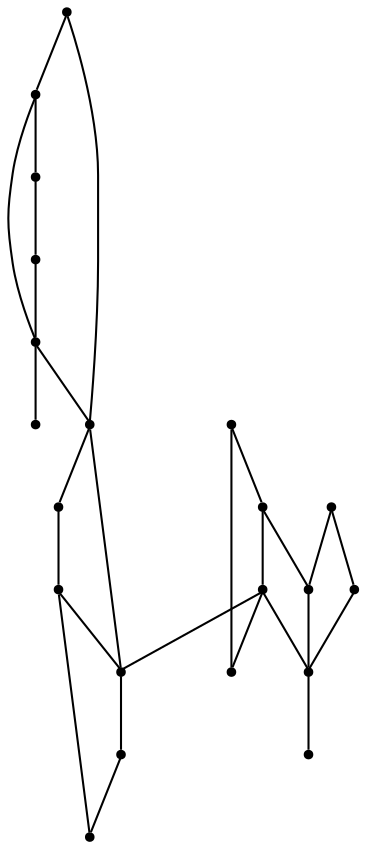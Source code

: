 graph {
  node [shape=point,comment="{\"directed\":false,\"doi\":\"10.1007/978-3-031-22203-0_12\",\"figure\":\"9 (6)\"}"]

  v0 [pos="1426.2010928317272,2272.3212747671364"]
  v1 [pos="1379.6447374315808,2272.3212747671364"]
  v2 [pos="1425.10304803492,2316.81736059982"]
  v3 [pos="1380.2135676220973,2235.556428359229"]
  v4 [pos="1236.1855471826752,2269.471785516059"]
  v5 [pos="1378.5456434258815,2316.81736059982"]
  v6 [pos="1344.4944272791602,2142.0281689223975"]
  v7 [pos="1295.988673551858,2142.1061909546893"]
  v8 [pos="1344.1975011627198,2180.046200507495"]
  v9 [pos="1295.699091897662,2180.168098010269"]
  v10 [pos="1342.9316783258166,2086.929543853896"]
  v11 [pos="1294.4343182696502,2087.0522679959695"]
  v12 [pos="1342.3012945469684,2040.3683858771892"]
  v13 [pos="1293.8030124587456,2040.491364369816"]
  v14 [pos="1236.7678581177438,2088.000359684213"]
  v15 [pos="1264.3660262538551,2142.6718029980784"]
  v16 [pos="1236.0625671828477,2048.5945914791137"]
  v17 [pos="1189.628142573637,2269.471785516059"]
  v18 [pos="1189.506211782701,2048.594591479113"]
  v19 [pos="1235.093606873967,2313.9565527491104"]
  v20 [pos="1190.2135375469638,2088.000359684213"]

  v0 -- v1 [id="-1",pos="1426.2010928317272,2272.3212747671364 1379.6447374315808,2272.3212747671364 1379.6447374315808,2272.3212747671364 1379.6447374315808,2272.3212747671364"]
  v17 -- v20 [id="-2",pos="1189.628142573637,2269.471785516059 1190.2135375469638,2088.000359684213 1190.2135375469638,2088.000359684213 1190.2135375469638,2088.000359684213"]
  v20 -- v18 [id="-3",pos="1190.2135375469638,2088.000359684213 1189.506211782701,2048.594591479113 1189.506211782701,2048.594591479113 1189.506211782701,2048.594591479113"]
  v20 -- v14 [id="-4",pos="1190.2135375469638,2088.000359684213 1236.7678581177438,2088.000359684213 1236.7678581177438,2088.000359684213 1236.7678581177438,2088.000359684213"]
  v19 -- v5 [id="-5",pos="1235.093606873967,2313.9565527491104 1378.5456434258815,2316.81736059982 1378.5456434258815,2316.81736059982 1378.5456434258815,2316.81736059982"]
  v19 -- v4 [id="-6",pos="1235.093606873967,2313.9565527491104 1236.1855471826752,2269.471785516059 1236.1855471826752,2269.471785516059 1236.1855471826752,2269.471785516059"]
  v16 -- v18 [id="-7",pos="1236.0625671828477,2048.5945914791137 1189.506211782701,2048.594591479113 1189.506211782701,2048.594591479113 1189.506211782701,2048.594591479113"]
  v4 -- v17 [id="-8",pos="1236.1855471826752,2269.471785516059 1189.628142573637,2269.471785516059 1189.628142573637,2269.471785516059 1189.628142573637,2269.471785516059"]
  v4 -- v14 [id="-9",pos="1236.1855471826752,2269.471785516059 1236.7678581177438,2088.000359684213 1236.7678581177438,2088.000359684213 1236.7678581177438,2088.000359684213"]
  v14 -- v16 [id="-10",pos="1236.7678581177438,2088.000359684213 1236.0625671828477,2048.5945914791137 1236.0625671828477,2048.5945914791137 1236.0625671828477,2048.5945914791137"]
  v2 -- v0 [id="-11",pos="1425.10304803492,2316.81736059982 1426.2010928317272,2272.3212747671364 1426.2010928317272,2272.3212747671364 1426.2010928317272,2272.3212747671364"]
  v7 -- v15 [id="-12",pos="1295.988673551858,2142.1061909546893 1264.3660262538551,2142.6718029980784 1264.3660262538551,2142.6718029980784 1264.3660262538551,2142.6718029980784"]
  v11 -- v14 [id="-14",pos="1294.4343182696502,2087.0522679959695 1236.7678581177438,2088.000359684213 1236.7678581177438,2088.000359684213 1236.7678581177438,2088.000359684213"]
  v11 -- v7 [id="-15",pos="1294.4343182696502,2087.0522679959695 1295.0646066658721,2133.6101830031193 1295.0646066658721,2133.6101830031193 1295.0646066658721,2133.6101830031193 1295.988673551858,2142.1061909546893 1295.988673551858,2142.1061909546893 1295.988673551858,2142.1061909546893"]
  v11 -- v13 [id="-16",pos="1294.4343182696502,2087.0522679959695 1293.8030124587456,2040.491364369816 1293.8030124587456,2040.491364369816 1293.8030124587456,2040.491364369816"]
  v9 -- v7 [id="-17",pos="1295.699091897662,2180.168098010269 1295.988673551858,2142.1061909546893 1295.988673551858,2142.1061909546893 1295.988673551858,2142.1061909546893"]
  v12 -- v13 [id="-18",pos="1342.3012945469684,2040.3683858771892 1293.8030124587456,2040.491364369816 1293.8030124587456,2040.491364369816 1293.8030124587456,2040.491364369816"]
  v12 -- v10 [id="-19",pos="1342.3012945469684,2040.3683858771892 1342.9316783258166,2086.929543853896 1342.9316783258166,2086.929543853896 1342.9316783258166,2086.929543853896"]
  v10 -- v11 [id="-20",pos="1342.9316783258166,2086.929543853896 1294.4343182696502,2087.0522679959695 1294.4343182696502,2087.0522679959695 1294.4343182696502,2087.0522679959695"]
  v10 -- v6 [id="-21",pos="1342.9316783258166,2086.929543853896 1343.5640015514045,2133.485296881341 1343.5640015514045,2133.485296881341 1343.5640015514045,2133.485296881341 1344.4944272791602,2142.0281689223975 1344.4944272791602,2142.0281689223975 1344.4944272791602,2142.0281689223975"]
  v8 -- v9 [id="-22",pos="1344.1975011627198,2180.046200507495 1295.699091897662,2180.168098010269 1295.699091897662,2180.168098010269 1295.699091897662,2180.168098010269"]
  v8 -- v6 [id="-23",pos="1344.1975011627198,2180.046200507495 1344.4944272791602,2142.0281689223975 1344.4944272791602,2142.0281689223975 1344.4944272791602,2142.0281689223975"]
  v6 -- v7 [id="-24",pos="1344.4944272791602,2142.0281689223975 1295.988673551858,2142.1061909546893 1295.988673551858,2142.1061909546893 1295.988673551858,2142.1061909546893"]
  v5 -- v2 [id="-25",pos="1378.5456434258815,2316.81736059982 1425.10304803492,2316.81736059982 1425.10304803492,2316.81736059982 1425.10304803492,2316.81736059982"]
  v5 -- v1 [id="-26",pos="1378.5456434258815,2316.81736059982 1379.6447374315808,2272.3212747671364 1379.6447374315808,2272.3212747671364 1379.6447374315808,2272.3212747671364"]
  v1 -- v4 [id="-27",pos="1379.6447374315808,2272.3212747671364 1236.1855471826752,2269.471785516059 1236.1855471826752,2269.471785516059 1236.1855471826752,2269.471785516059"]
  v1 -- v3 [id="-28",pos="1379.6447374315808,2272.3212747671364 1380.2135676220973,2235.556428359229 1380.2135676220973,2235.556428359229 1380.2135676220973,2235.556428359229"]
}